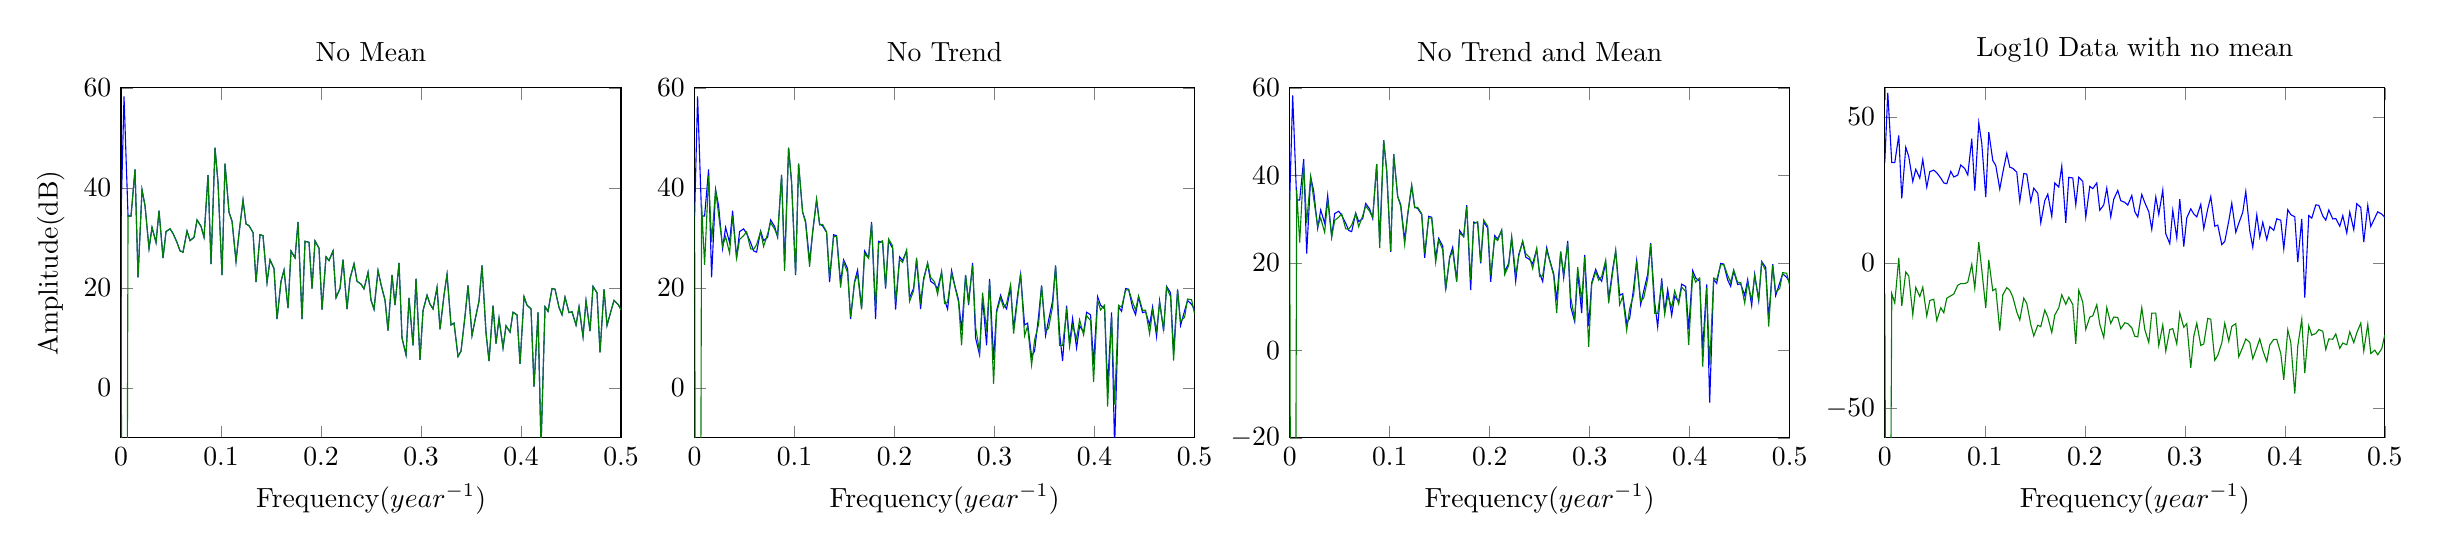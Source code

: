 % This file was created by matlab2tikz v0.4.7 running on MATLAB 8.1.
% Copyright (c) 2008--2014, Nico Schlömer <nico.schloemer@gmail.com>
% All rights reserved.
% Minimal pgfplots version: 1.3
% 
% The latest updates can be retrieved from
%   http://www.mathworks.com/matlabcentral/fileexchange/22022-matlab2tikz
% where you can also make suggestions and rate matlab2tikz.
% 
\begin{tikzpicture}

\begin{axis}[%
width=2.5in,
height=1.75in,
scale only axis,
xmin=0,
xmax=0.5,
xlabel={Frequency($year^{-1}$)},
ymin=-10,
ymax=60,
name=plot2,
title={No Trend}
]
\addplot [color=blue,solid,forget plot]
  table[row sep=crcr]{0	34.375\\
0.003	58.297\\
0.007	34.375\\
0.01	34.368\\
0.014	43.695\\
0.017	22.108\\
0.021	39.631\\
0.024	36.423\\
0.028	27.881\\
0.031	32.092\\
0.035	29.062\\
0.038	35.432\\
0.042	25.972\\
0.045	31.266\\
0.049	31.801\\
0.052	30.891\\
0.056	29.075\\
0.059	27.407\\
0.062	27.142\\
0.066	31.374\\
0.069	29.455\\
0.073	30.103\\
0.076	33.579\\
0.08	32.302\\
0.083	30.136\\
0.087	42.553\\
0.09	24.757\\
0.094	48.02\\
0.097	41.015\\
0.101	22.539\\
0.104	44.832\\
0.108	35.128\\
0.111	33.357\\
0.115	25.295\\
0.118	30.901\\
0.122	37.579\\
0.125	32.796\\
0.128	32.422\\
0.132	31.083\\
0.135	21.139\\
0.139	30.63\\
0.142	30.429\\
0.146	21.069\\
0.149	25.611\\
0.153	23.851\\
0.156	13.742\\
0.16	21.309\\
0.163	23.57\\
0.167	15.942\\
0.17	27.38\\
0.174	26.005\\
0.177	33.169\\
0.181	13.758\\
0.184	29.322\\
0.188	29.108\\
0.191	19.881\\
0.194	29.395\\
0.198	27.925\\
0.201	15.655\\
0.205	26.218\\
0.208	25.455\\
0.212	27.395\\
0.215	18.032\\
0.219	19.893\\
0.222	25.616\\
0.226	15.773\\
0.229	21.868\\
0.233	24.832\\
0.236	21.322\\
0.24	20.744\\
0.243	19.808\\
0.247	23.097\\
0.25	17.555\\
0.253	15.726\\
0.257	23.461\\
0.26	20.67\\
0.264	17.53\\
0.267	11.474\\
0.271	22.586\\
0.274	16.582\\
0.278	24.992\\
0.281	9.97\\
0.285	6.59\\
0.288	17.99\\
0.292	8.52\\
0.295	21.819\\
0.299	5.593\\
0.302	15.443\\
0.306	18.529\\
0.309	16.757\\
0.312	15.786\\
0.316	20.087\\
0.319	11.726\\
0.323	18.562\\
0.326	22.707\\
0.33	12.579\\
0.333	12.951\\
0.337	6.265\\
0.34	7.36\\
0.344	14.371\\
0.347	20.481\\
0.351	10.476\\
0.354	13.543\\
0.358	17.389\\
0.361	24.487\\
0.365	10.98\\
0.368	5.35\\
0.372	16.458\\
0.375	8.864\\
0.378	13.901\\
0.382	7.988\\
0.385	12.409\\
0.389	11.151\\
0.392	15.128\\
0.396	14.601\\
0.399	4.799\\
0.403	18.236\\
0.406	16.542\\
0.41	15.794\\
0.413	0.229\\
0.417	15.103\\
0.42	-11.933\\
0.424	16.231\\
0.427	15.311\\
0.431	19.877\\
0.434	19.729\\
0.438	16.087\\
0.441	14.627\\
0.444	18.14\\
0.448	15.049\\
0.451	15.215\\
0.455	12.566\\
0.458	16.187\\
0.462	10.236\\
0.465	17.422\\
0.469	11.36\\
0.472	20.304\\
0.476	18.992\\
0.479	7.088\\
0.483	19.715\\
0.486	12.494\\
0.49	15.396\\
0.493	17.492\\
0.497	16.708\\
0.5	15.63\\
};
\addplot [color=black!50!green,solid,forget plot]
  table[row sep=crcr]{0	36.713\\
0.003	-247.809\\
0.007	36.713\\
0.01	24.628\\
0.014	42.378\\
0.017	29.145\\
0.021	39.712\\
0.024	34.668\\
0.028	28.37\\
0.031	30.24\\
0.035	26.955\\
0.038	34.443\\
0.042	25.939\\
0.045	29.698\\
0.049	30.442\\
0.052	31.201\\
0.056	27.794\\
0.059	27.703\\
0.062	28.633\\
0.066	31.228\\
0.069	28.28\\
0.073	30.746\\
0.076	33.048\\
0.08	31.753\\
0.083	30.366\\
0.087	42.643\\
0.09	23.383\\
0.094	48.04\\
0.097	41.201\\
0.101	22.685\\
0.104	44.844\\
0.108	35.238\\
0.111	32.941\\
0.115	24.212\\
0.118	31.186\\
0.122	37.803\\
0.125	32.588\\
0.128	32.692\\
0.132	31.208\\
0.135	22.198\\
0.139	30.202\\
0.142	30.308\\
0.146	20.081\\
0.149	25.186\\
0.153	23.023\\
0.156	14.187\\
0.16	21.159\\
0.163	22.678\\
0.167	15.683\\
0.17	26.841\\
0.174	25.947\\
0.177	32.874\\
0.181	16.035\\
0.184	28.916\\
0.188	29.419\\
0.191	20.212\\
0.194	29.802\\
0.198	28.396\\
0.201	17.159\\
0.205	25.68\\
0.208	25.103\\
0.212	27.565\\
0.215	17.315\\
0.219	19.431\\
0.222	26.037\\
0.226	17.367\\
0.229	21.418\\
0.233	25.046\\
0.236	22.096\\
0.24	21.219\\
0.243	18.711\\
0.247	23.279\\
0.25	16.865\\
0.253	17.067\\
0.257	22.898\\
0.26	20.481\\
0.264	17.107\\
0.267	8.503\\
0.271	22.551\\
0.274	17.454\\
0.278	24.491\\
0.281	12.151\\
0.285	7.179\\
0.288	19.04\\
0.292	11.311\\
0.295	21.28\\
0.299	0.812\\
0.302	15.047\\
0.306	17.978\\
0.309	16.035\\
0.312	16.874\\
0.316	20.636\\
0.319	10.835\\
0.323	17.83\\
0.326	22.887\\
0.33	10.423\\
0.333	12.347\\
0.337	4.562\\
0.34	9.568\\
0.344	12.734\\
0.347	20.362\\
0.351	11.257\\
0.354	11.965\\
0.358	16.292\\
0.361	24.306\\
0.365	8.486\\
0.368	8.484\\
0.372	15.269\\
0.375	8.234\\
0.378	12.45\\
0.382	9.841\\
0.385	13.616\\
0.389	10.595\\
0.392	14.467\\
0.396	13.442\\
0.399	1.187\\
0.403	17.437\\
0.406	15.607\\
0.41	16.562\\
0.413	-3.736\\
0.417	14.266\\
0.42	-3.338\\
0.424	16.515\\
0.427	16.15\\
0.431	19.499\\
0.434	19.692\\
0.438	17.133\\
0.441	15.547\\
0.444	18.407\\
0.448	15.51\\
0.451	15.531\\
0.455	10.807\\
0.458	15.484\\
0.462	11.498\\
0.465	17.03\\
0.469	11.765\\
0.472	20.074\\
0.476	18.213\\
0.479	5.438\\
0.483	19.495\\
0.486	13.293\\
0.49	14.147\\
0.493	17.772\\
0.497	17.627\\
0.5	14.785\\
};
\end{axis}

\begin{axis}[%
width=2.5in,
height=1.75in,
scale only axis,
xmin=0,
xmax=0.5,
xlabel={Frequency($year^{-1}$)},
ymin=-10,
ymax=60,
ylabel={Amplitude(dB)},
at=(plot2.left of south west),
anchor=right of south east,
title={No Mean}
]
\addplot [color=blue,solid,forget plot]
  table[row sep=crcr]{0	34.375\\
0.003	58.297\\
0.007	34.375\\
0.01	34.368\\
0.014	43.695\\
0.017	22.108\\
0.021	39.631\\
0.024	36.423\\
0.028	27.881\\
0.031	32.092\\
0.035	29.062\\
0.038	35.432\\
0.042	25.972\\
0.045	31.266\\
0.049	31.801\\
0.052	30.891\\
0.056	29.075\\
0.059	27.407\\
0.062	27.142\\
0.066	31.374\\
0.069	29.455\\
0.073	30.103\\
0.076	33.579\\
0.08	32.302\\
0.083	30.136\\
0.087	42.553\\
0.09	24.757\\
0.094	48.02\\
0.097	41.015\\
0.101	22.539\\
0.104	44.832\\
0.108	35.128\\
0.111	33.357\\
0.115	25.295\\
0.118	30.901\\
0.122	37.579\\
0.125	32.796\\
0.128	32.422\\
0.132	31.083\\
0.135	21.139\\
0.139	30.63\\
0.142	30.429\\
0.146	21.069\\
0.149	25.611\\
0.153	23.851\\
0.156	13.742\\
0.16	21.309\\
0.163	23.57\\
0.167	15.942\\
0.17	27.38\\
0.174	26.005\\
0.177	33.169\\
0.181	13.758\\
0.184	29.322\\
0.188	29.108\\
0.191	19.881\\
0.194	29.395\\
0.198	27.925\\
0.201	15.655\\
0.205	26.218\\
0.208	25.455\\
0.212	27.395\\
0.215	18.032\\
0.219	19.893\\
0.222	25.616\\
0.226	15.773\\
0.229	21.868\\
0.233	24.832\\
0.236	21.322\\
0.24	20.744\\
0.243	19.808\\
0.247	23.097\\
0.25	17.555\\
0.253	15.726\\
0.257	23.461\\
0.26	20.67\\
0.264	17.53\\
0.267	11.474\\
0.271	22.586\\
0.274	16.582\\
0.278	24.992\\
0.281	9.97\\
0.285	6.59\\
0.288	17.99\\
0.292	8.52\\
0.295	21.819\\
0.299	5.593\\
0.302	15.443\\
0.306	18.529\\
0.309	16.757\\
0.312	15.786\\
0.316	20.087\\
0.319	11.726\\
0.323	18.562\\
0.326	22.707\\
0.33	12.579\\
0.333	12.951\\
0.337	6.265\\
0.34	7.36\\
0.344	14.371\\
0.347	20.481\\
0.351	10.476\\
0.354	13.543\\
0.358	17.389\\
0.361	24.487\\
0.365	10.98\\
0.368	5.35\\
0.372	16.458\\
0.375	8.864\\
0.378	13.901\\
0.382	7.988\\
0.385	12.409\\
0.389	11.151\\
0.392	15.128\\
0.396	14.601\\
0.399	4.799\\
0.403	18.236\\
0.406	16.542\\
0.41	15.794\\
0.413	0.229\\
0.417	15.103\\
0.42	-11.933\\
0.424	16.231\\
0.427	15.311\\
0.431	19.877\\
0.434	19.729\\
0.438	16.087\\
0.441	14.627\\
0.444	18.14\\
0.448	15.049\\
0.451	15.215\\
0.455	12.566\\
0.458	16.187\\
0.462	10.236\\
0.465	17.422\\
0.469	11.36\\
0.472	20.304\\
0.476	18.992\\
0.479	7.088\\
0.483	19.715\\
0.486	12.494\\
0.49	15.396\\
0.493	17.492\\
0.497	16.708\\
0.5	15.63\\
};
\addplot [color=black!50!green,solid,forget plot]
  table[row sep=crcr]{0	34.375\\
0.003	-248.516\\
0.007	34.375\\
0.01	34.368\\
0.014	43.695\\
0.017	22.108\\
0.021	39.631\\
0.024	36.423\\
0.028	27.881\\
0.031	32.092\\
0.035	29.062\\
0.038	35.432\\
0.042	25.972\\
0.045	31.266\\
0.049	31.801\\
0.052	30.891\\
0.056	29.075\\
0.059	27.407\\
0.062	27.142\\
0.066	31.374\\
0.069	29.455\\
0.073	30.103\\
0.076	33.579\\
0.08	32.302\\
0.083	30.136\\
0.087	42.553\\
0.09	24.757\\
0.094	48.02\\
0.097	41.015\\
0.101	22.539\\
0.104	44.832\\
0.108	35.128\\
0.111	33.357\\
0.115	25.295\\
0.118	30.901\\
0.122	37.579\\
0.125	32.796\\
0.128	32.422\\
0.132	31.083\\
0.135	21.139\\
0.139	30.63\\
0.142	30.429\\
0.146	21.069\\
0.149	25.611\\
0.153	23.851\\
0.156	13.742\\
0.16	21.309\\
0.163	23.57\\
0.167	15.942\\
0.17	27.38\\
0.174	26.005\\
0.177	33.169\\
0.181	13.758\\
0.184	29.322\\
0.188	29.108\\
0.191	19.881\\
0.194	29.395\\
0.198	27.925\\
0.201	15.655\\
0.205	26.218\\
0.208	25.455\\
0.212	27.395\\
0.215	18.032\\
0.219	19.893\\
0.222	25.616\\
0.226	15.773\\
0.229	21.868\\
0.233	24.832\\
0.236	21.322\\
0.24	20.744\\
0.243	19.808\\
0.247	23.097\\
0.25	17.555\\
0.253	15.726\\
0.257	23.461\\
0.26	20.67\\
0.264	17.53\\
0.267	11.474\\
0.271	22.586\\
0.274	16.582\\
0.278	24.992\\
0.281	9.97\\
0.285	6.59\\
0.288	17.99\\
0.292	8.52\\
0.295	21.819\\
0.299	5.593\\
0.302	15.443\\
0.306	18.529\\
0.309	16.757\\
0.312	15.786\\
0.316	20.087\\
0.319	11.726\\
0.323	18.562\\
0.326	22.707\\
0.33	12.579\\
0.333	12.951\\
0.337	6.265\\
0.34	7.36\\
0.344	14.371\\
0.347	20.481\\
0.351	10.476\\
0.354	13.543\\
0.358	17.389\\
0.361	24.487\\
0.365	10.98\\
0.368	5.35\\
0.372	16.458\\
0.375	8.864\\
0.378	13.901\\
0.382	7.988\\
0.385	12.409\\
0.389	11.151\\
0.392	15.128\\
0.396	14.601\\
0.399	4.799\\
0.403	18.236\\
0.406	16.542\\
0.41	15.794\\
0.413	0.229\\
0.417	15.103\\
0.42	-11.933\\
0.424	16.231\\
0.427	15.311\\
0.431	19.877\\
0.434	19.729\\
0.438	16.087\\
0.441	14.627\\
0.444	18.14\\
0.448	15.049\\
0.451	15.215\\
0.455	12.566\\
0.458	16.187\\
0.462	10.236\\
0.465	17.422\\
0.469	11.36\\
0.472	20.304\\
0.476	18.992\\
0.479	7.088\\
0.483	19.715\\
0.486	12.494\\
0.49	15.396\\
0.493	17.492\\
0.497	16.708\\
0.5	15.63\\
};
\end{axis}

\begin{axis}[%
width=2.5in,
height=1.75in,
scale only axis,
xmin=0,
xmax=0.5,
xlabel={Frequency($year^{-1}$)},
ymin=-20,
ymax=60,
name=plot3,
at=(plot2.right of south east),
anchor=left of south west,
title={No Trend and Mean}
]
\addplot [color=blue,solid,forget plot]
  table[row sep=crcr]{0	34.375\\
0.003	58.297\\
0.007	34.375\\
0.01	34.368\\
0.014	43.695\\
0.017	22.108\\
0.021	39.631\\
0.024	36.423\\
0.028	27.881\\
0.031	32.092\\
0.035	29.062\\
0.038	35.432\\
0.042	25.972\\
0.045	31.266\\
0.049	31.801\\
0.052	30.891\\
0.056	29.075\\
0.059	27.407\\
0.062	27.142\\
0.066	31.374\\
0.069	29.455\\
0.073	30.103\\
0.076	33.579\\
0.08	32.302\\
0.083	30.136\\
0.087	42.553\\
0.09	24.757\\
0.094	48.02\\
0.097	41.015\\
0.101	22.539\\
0.104	44.832\\
0.108	35.128\\
0.111	33.357\\
0.115	25.295\\
0.118	30.901\\
0.122	37.579\\
0.125	32.796\\
0.128	32.422\\
0.132	31.083\\
0.135	21.139\\
0.139	30.63\\
0.142	30.429\\
0.146	21.069\\
0.149	25.611\\
0.153	23.851\\
0.156	13.742\\
0.16	21.309\\
0.163	23.57\\
0.167	15.942\\
0.17	27.38\\
0.174	26.005\\
0.177	33.169\\
0.181	13.758\\
0.184	29.322\\
0.188	29.108\\
0.191	19.881\\
0.194	29.395\\
0.198	27.925\\
0.201	15.655\\
0.205	26.218\\
0.208	25.455\\
0.212	27.395\\
0.215	18.032\\
0.219	19.893\\
0.222	25.616\\
0.226	15.773\\
0.229	21.868\\
0.233	24.832\\
0.236	21.322\\
0.24	20.744\\
0.243	19.808\\
0.247	23.097\\
0.25	17.555\\
0.253	15.726\\
0.257	23.461\\
0.26	20.67\\
0.264	17.53\\
0.267	11.474\\
0.271	22.586\\
0.274	16.582\\
0.278	24.992\\
0.281	9.97\\
0.285	6.59\\
0.288	17.99\\
0.292	8.52\\
0.295	21.819\\
0.299	5.593\\
0.302	15.443\\
0.306	18.529\\
0.309	16.757\\
0.312	15.786\\
0.316	20.087\\
0.319	11.726\\
0.323	18.562\\
0.326	22.707\\
0.33	12.579\\
0.333	12.951\\
0.337	6.265\\
0.34	7.36\\
0.344	14.371\\
0.347	20.481\\
0.351	10.476\\
0.354	13.543\\
0.358	17.389\\
0.361	24.487\\
0.365	10.98\\
0.368	5.35\\
0.372	16.458\\
0.375	8.864\\
0.378	13.901\\
0.382	7.988\\
0.385	12.409\\
0.389	11.151\\
0.392	15.128\\
0.396	14.601\\
0.399	4.799\\
0.403	18.236\\
0.406	16.542\\
0.41	15.794\\
0.413	0.229\\
0.417	15.103\\
0.42	-11.933\\
0.424	16.231\\
0.427	15.311\\
0.431	19.877\\
0.434	19.729\\
0.438	16.087\\
0.441	14.627\\
0.444	18.14\\
0.448	15.049\\
0.451	15.215\\
0.455	12.566\\
0.458	16.187\\
0.462	10.236\\
0.465	17.422\\
0.469	11.36\\
0.472	20.304\\
0.476	18.992\\
0.479	7.088\\
0.483	19.715\\
0.486	12.494\\
0.49	15.396\\
0.493	17.492\\
0.497	16.708\\
0.5	15.63\\
};
\addplot [color=black!50!green,solid,forget plot]
  table[row sep=crcr]{0	36.713\\
0.003	-269.946\\
0.007	36.713\\
0.01	24.628\\
0.014	42.378\\
0.017	29.145\\
0.021	39.712\\
0.024	34.668\\
0.028	28.37\\
0.031	30.24\\
0.035	26.955\\
0.038	34.443\\
0.042	25.939\\
0.045	29.698\\
0.049	30.442\\
0.052	31.201\\
0.056	27.794\\
0.059	27.703\\
0.062	28.633\\
0.066	31.228\\
0.069	28.28\\
0.073	30.746\\
0.076	33.048\\
0.08	31.753\\
0.083	30.366\\
0.087	42.643\\
0.09	23.383\\
0.094	48.04\\
0.097	41.201\\
0.101	22.685\\
0.104	44.844\\
0.108	35.238\\
0.111	32.941\\
0.115	24.212\\
0.118	31.186\\
0.122	37.803\\
0.125	32.588\\
0.128	32.692\\
0.132	31.208\\
0.135	22.198\\
0.139	30.202\\
0.142	30.308\\
0.146	20.081\\
0.149	25.186\\
0.153	23.023\\
0.156	14.187\\
0.16	21.159\\
0.163	22.678\\
0.167	15.683\\
0.17	26.841\\
0.174	25.947\\
0.177	32.874\\
0.181	16.035\\
0.184	28.916\\
0.188	29.419\\
0.191	20.212\\
0.194	29.802\\
0.198	28.396\\
0.201	17.159\\
0.205	25.68\\
0.208	25.103\\
0.212	27.565\\
0.215	17.315\\
0.219	19.431\\
0.222	26.037\\
0.226	17.367\\
0.229	21.418\\
0.233	25.046\\
0.236	22.096\\
0.24	21.219\\
0.243	18.711\\
0.247	23.279\\
0.25	16.865\\
0.253	17.067\\
0.257	22.898\\
0.26	20.481\\
0.264	17.107\\
0.267	8.503\\
0.271	22.551\\
0.274	17.454\\
0.278	24.491\\
0.281	12.151\\
0.285	7.179\\
0.288	19.04\\
0.292	11.311\\
0.295	21.28\\
0.299	0.812\\
0.302	15.047\\
0.306	17.978\\
0.309	16.035\\
0.312	16.874\\
0.316	20.636\\
0.319	10.835\\
0.323	17.83\\
0.326	22.887\\
0.33	10.423\\
0.333	12.347\\
0.337	4.562\\
0.34	9.568\\
0.344	12.734\\
0.347	20.362\\
0.351	11.257\\
0.354	11.965\\
0.358	16.292\\
0.361	24.306\\
0.365	8.486\\
0.368	8.484\\
0.372	15.269\\
0.375	8.234\\
0.378	12.45\\
0.382	9.841\\
0.385	13.616\\
0.389	10.595\\
0.392	14.467\\
0.396	13.442\\
0.399	1.187\\
0.403	17.437\\
0.406	15.607\\
0.41	16.562\\
0.413	-3.736\\
0.417	14.266\\
0.42	-3.338\\
0.424	16.515\\
0.427	16.15\\
0.431	19.499\\
0.434	19.692\\
0.438	17.133\\
0.441	15.547\\
0.444	18.407\\
0.448	15.51\\
0.451	15.531\\
0.455	10.807\\
0.458	15.484\\
0.462	11.498\\
0.465	17.03\\
0.469	11.765\\
0.472	20.074\\
0.476	18.213\\
0.479	5.438\\
0.483	19.495\\
0.486	13.293\\
0.49	14.147\\
0.493	17.772\\
0.497	17.627\\
0.5	14.785\\
};
\end{axis}

\begin{axis}[%
width=2.5in,
height=1.75in,
scale only axis,
xmin=0,
xmax=0.5,
xlabel={Frequency($year^{-1}$)},
ymin=-60,
ymax=60,
at=(plot3.right of south east),
anchor=left of south west,
title={Log10 Data with no mean}
]
\addplot [color=blue,solid,forget plot]
  table[row sep=crcr]{0	34.375\\
0.003	58.297\\
0.007	34.375\\
0.01	34.368\\
0.014	43.695\\
0.017	22.108\\
0.021	39.631\\
0.024	36.423\\
0.028	27.881\\
0.031	32.092\\
0.035	29.062\\
0.038	35.432\\
0.042	25.972\\
0.045	31.266\\
0.049	31.801\\
0.052	30.891\\
0.056	29.075\\
0.059	27.407\\
0.062	27.142\\
0.066	31.374\\
0.069	29.455\\
0.073	30.103\\
0.076	33.579\\
0.08	32.302\\
0.083	30.136\\
0.087	42.553\\
0.09	24.757\\
0.094	48.02\\
0.097	41.015\\
0.101	22.539\\
0.104	44.832\\
0.108	35.128\\
0.111	33.357\\
0.115	25.295\\
0.118	30.901\\
0.122	37.579\\
0.125	32.796\\
0.128	32.422\\
0.132	31.083\\
0.135	21.139\\
0.139	30.63\\
0.142	30.429\\
0.146	21.069\\
0.149	25.611\\
0.153	23.851\\
0.156	13.742\\
0.16	21.309\\
0.163	23.57\\
0.167	15.942\\
0.17	27.38\\
0.174	26.005\\
0.177	33.169\\
0.181	13.758\\
0.184	29.322\\
0.188	29.108\\
0.191	19.881\\
0.194	29.395\\
0.198	27.925\\
0.201	15.655\\
0.205	26.218\\
0.208	25.455\\
0.212	27.395\\
0.215	18.032\\
0.219	19.893\\
0.222	25.616\\
0.226	15.773\\
0.229	21.868\\
0.233	24.832\\
0.236	21.322\\
0.24	20.744\\
0.243	19.808\\
0.247	23.097\\
0.25	17.555\\
0.253	15.726\\
0.257	23.461\\
0.26	20.67\\
0.264	17.53\\
0.267	11.474\\
0.271	22.586\\
0.274	16.582\\
0.278	24.992\\
0.281	9.97\\
0.285	6.59\\
0.288	17.99\\
0.292	8.52\\
0.295	21.819\\
0.299	5.593\\
0.302	15.443\\
0.306	18.529\\
0.309	16.757\\
0.312	15.786\\
0.316	20.087\\
0.319	11.726\\
0.323	18.562\\
0.326	22.707\\
0.33	12.579\\
0.333	12.951\\
0.337	6.265\\
0.34	7.36\\
0.344	14.371\\
0.347	20.481\\
0.351	10.476\\
0.354	13.543\\
0.358	17.389\\
0.361	24.487\\
0.365	10.98\\
0.368	5.35\\
0.372	16.458\\
0.375	8.864\\
0.378	13.901\\
0.382	7.988\\
0.385	12.409\\
0.389	11.151\\
0.392	15.128\\
0.396	14.601\\
0.399	4.799\\
0.403	18.236\\
0.406	16.542\\
0.41	15.794\\
0.413	0.229\\
0.417	15.103\\
0.42	-11.933\\
0.424	16.231\\
0.427	15.311\\
0.431	19.877\\
0.434	19.729\\
0.438	16.087\\
0.441	14.627\\
0.444	18.14\\
0.448	15.049\\
0.451	15.215\\
0.455	12.566\\
0.458	16.187\\
0.462	10.236\\
0.465	17.422\\
0.469	11.36\\
0.472	20.304\\
0.476	18.992\\
0.479	7.088\\
0.483	19.715\\
0.486	12.494\\
0.49	15.396\\
0.493	17.492\\
0.497	16.708\\
0.5	15.63\\
};
\addplot [color=black!50!green,solid,forget plot]
  table[row sep=crcr]{0	-10.571\\
0.003	-274.994\\
0.007	-10.571\\
0.01	-13.733\\
0.014	1.716\\
0.017	-14.762\\
0.021	-3.118\\
0.024	-4.534\\
0.028	-17.829\\
0.031	-8.416\\
0.035	-11.515\\
0.038	-8.328\\
0.042	-18.203\\
0.045	-12.909\\
0.049	-12.475\\
0.052	-19.744\\
0.056	-15.371\\
0.059	-17.115\\
0.062	-12.13\\
0.066	-11.289\\
0.069	-10.692\\
0.073	-7.674\\
0.076	-7.095\\
0.08	-7.123\\
0.083	-6.609\\
0.087	-0.498\\
0.09	-8.764\\
0.094	7.072\\
0.097	-2.41\\
0.101	-15.528\\
0.104	1.01\\
0.108	-9.536\\
0.111	-8.881\\
0.115	-23.198\\
0.118	-10.99\\
0.122	-8.486\\
0.125	-9.405\\
0.128	-11.673\\
0.132	-16.825\\
0.135	-19.571\\
0.139	-12.081\\
0.142	-13.928\\
0.146	-21.142\\
0.149	-25.046\\
0.153	-21.377\\
0.156	-21.883\\
0.16	-16.179\\
0.163	-18.571\\
0.167	-23.905\\
0.17	-17.9\\
0.174	-15.384\\
0.177	-10.96\\
0.181	-14.215\\
0.184	-11.764\\
0.188	-14.284\\
0.191	-27.764\\
0.194	-9.402\\
0.198	-13.529\\
0.201	-22.814\\
0.205	-18.593\\
0.208	-18.175\\
0.212	-14.354\\
0.215	-21.054\\
0.219	-25.596\\
0.222	-15.31\\
0.226	-20.754\\
0.229	-18.563\\
0.233	-18.745\\
0.236	-22.589\\
0.24	-20.527\\
0.243	-20.868\\
0.247	-22.255\\
0.25	-25.16\\
0.253	-25.364\\
0.257	-15.35\\
0.26	-22.815\\
0.264	-27.331\\
0.267	-17.238\\
0.271	-17.26\\
0.274	-28.353\\
0.278	-21.232\\
0.281	-30.267\\
0.285	-22.872\\
0.288	-22.537\\
0.292	-27.789\\
0.295	-17.164\\
0.299	-22.089\\
0.302	-20.82\\
0.306	-35.966\\
0.309	-25.157\\
0.312	-20.696\\
0.316	-28.331\\
0.319	-27.778\\
0.323	-19.033\\
0.326	-19.329\\
0.33	-33.429\\
0.333	-31.688\\
0.337	-27.473\\
0.34	-20.692\\
0.344	-26.857\\
0.347	-21.792\\
0.351	-20.829\\
0.354	-32.194\\
0.358	-28.865\\
0.361	-26.114\\
0.365	-27.268\\
0.368	-32.862\\
0.372	-29.088\\
0.375	-26.067\\
0.378	-29.97\\
0.382	-33.852\\
0.385	-28.12\\
0.389	-26.225\\
0.392	-26.258\\
0.396	-31.048\\
0.399	-40.126\\
0.403	-22.977\\
0.406	-27.253\\
0.41	-44.775\\
0.413	-28.504\\
0.417	-19.319\\
0.42	-37.769\\
0.424	-21.602\\
0.427	-24.779\\
0.431	-24.215\\
0.434	-22.867\\
0.438	-23.447\\
0.441	-29.711\\
0.444	-26.098\\
0.448	-26.176\\
0.451	-24.378\\
0.455	-29.312\\
0.458	-27.504\\
0.462	-28.091\\
0.465	-23.609\\
0.469	-27.354\\
0.472	-24.009\\
0.476	-20.634\\
0.479	-30.196\\
0.483	-21.044\\
0.486	-31.072\\
0.49	-29.919\\
0.493	-31.508\\
0.497	-29.383\\
0.5	-24.731\\
};
\end{axis}
\end{tikzpicture}%